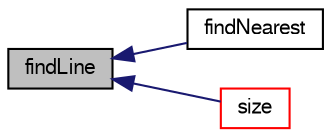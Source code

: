 digraph "findLine"
{
  bgcolor="transparent";
  edge [fontname="FreeSans",fontsize="10",labelfontname="FreeSans",labelfontsize="10"];
  node [fontname="FreeSans",fontsize="10",shape=record];
  rankdir="LR";
  Node1942 [label="findLine",height=0.2,width=0.4,color="black", fillcolor="grey75", style="filled", fontcolor="black"];
  Node1942 -> Node1943 [dir="back",color="midnightblue",fontsize="10",style="solid",fontname="FreeSans"];
  Node1943 [label="findNearest",height=0.2,width=0.4,color="black",URL="$a25258.html#a5e4a5d5faea25168d6cb5468dbd4454e",tooltip="Find the nearest locations for the supplied points to a. "];
  Node1942 -> Node1944 [dir="back",color="midnightblue",fontsize="10",style="solid",fontname="FreeSans"];
  Node1944 [label="size",height=0.2,width=0.4,color="red",URL="$a25258.html#a03bc1200aac252c4d3e18657d700b71c",tooltip="Range of local indices that can be returned. "];
}
